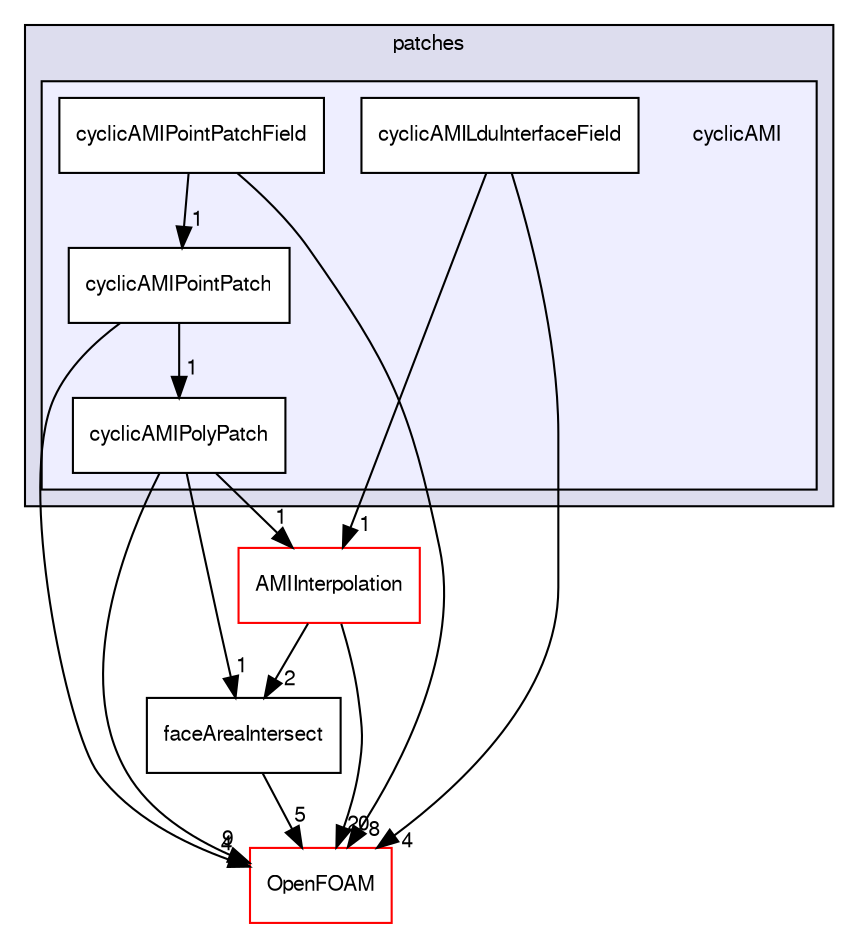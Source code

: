 digraph "src/meshTools/AMIInterpolation/patches/cyclicAMI" {
  bgcolor=transparent;
  compound=true
  node [ fontsize="10", fontname="FreeSans"];
  edge [ labelfontsize="10", labelfontname="FreeSans"];
  subgraph clusterdir_e48036504f77ea988a54ffba425a88d8 {
    graph [ bgcolor="#ddddee", pencolor="black", label="patches" fontname="FreeSans", fontsize="10", URL="dir_e48036504f77ea988a54ffba425a88d8.html"]
  subgraph clusterdir_cd74d29a05e94118a5acdbfd55a576bf {
    graph [ bgcolor="#eeeeff", pencolor="black", label="" URL="dir_cd74d29a05e94118a5acdbfd55a576bf.html"];
    dir_cd74d29a05e94118a5acdbfd55a576bf [shape=plaintext label="cyclicAMI"];
    dir_bd7aaef9017c5711f854c1098c4b6cf9 [shape=box label="cyclicAMILduInterfaceField" color="black" fillcolor="white" style="filled" URL="dir_bd7aaef9017c5711f854c1098c4b6cf9.html"];
    dir_7dfb4b845b68c3bcc1956ab13c79f58e [shape=box label="cyclicAMIPointPatch" color="black" fillcolor="white" style="filled" URL="dir_7dfb4b845b68c3bcc1956ab13c79f58e.html"];
    dir_daabfe1a99f466a9983eebdd8e23ada5 [shape=box label="cyclicAMIPointPatchField" color="black" fillcolor="white" style="filled" URL="dir_daabfe1a99f466a9983eebdd8e23ada5.html"];
    dir_9300e6878aecf6ebe6d2b2b6e48df6ac [shape=box label="cyclicAMIPolyPatch" color="black" fillcolor="white" style="filled" URL="dir_9300e6878aecf6ebe6d2b2b6e48df6ac.html"];
  }
  }
  dir_4ae445d483bd729388166adc3e791dcb [shape=box label="faceAreaIntersect" URL="dir_4ae445d483bd729388166adc3e791dcb.html"];
  dir_cc283432b470ffbfab40d5c39743e289 [shape=box label="AMIInterpolation" color="red" URL="dir_cc283432b470ffbfab40d5c39743e289.html"];
  dir_c5473ff19b20e6ec4dfe5c310b3778a8 [shape=box label="OpenFOAM" color="red" URL="dir_c5473ff19b20e6ec4dfe5c310b3778a8.html"];
  dir_4ae445d483bd729388166adc3e791dcb->dir_c5473ff19b20e6ec4dfe5c310b3778a8 [headlabel="5", labeldistance=1.5 headhref="dir_001573_001706.html"];
  dir_daabfe1a99f466a9983eebdd8e23ada5->dir_c5473ff19b20e6ec4dfe5c310b3778a8 [headlabel="8", labeldistance=1.5 headhref="dir_001590_001706.html"];
  dir_daabfe1a99f466a9983eebdd8e23ada5->dir_7dfb4b845b68c3bcc1956ab13c79f58e [headlabel="1", labeldistance=1.5 headhref="dir_001590_001589.html"];
  dir_cc283432b470ffbfab40d5c39743e289->dir_4ae445d483bd729388166adc3e791dcb [headlabel="2", labeldistance=1.5 headhref="dir_001566_001573.html"];
  dir_cc283432b470ffbfab40d5c39743e289->dir_c5473ff19b20e6ec4dfe5c310b3778a8 [headlabel="20", labeldistance=1.5 headhref="dir_001566_001706.html"];
  dir_7dfb4b845b68c3bcc1956ab13c79f58e->dir_c5473ff19b20e6ec4dfe5c310b3778a8 [headlabel="4", labeldistance=1.5 headhref="dir_001589_001706.html"];
  dir_7dfb4b845b68c3bcc1956ab13c79f58e->dir_9300e6878aecf6ebe6d2b2b6e48df6ac [headlabel="1", labeldistance=1.5 headhref="dir_001589_001591.html"];
  dir_9300e6878aecf6ebe6d2b2b6e48df6ac->dir_4ae445d483bd729388166adc3e791dcb [headlabel="1", labeldistance=1.5 headhref="dir_001591_001573.html"];
  dir_9300e6878aecf6ebe6d2b2b6e48df6ac->dir_cc283432b470ffbfab40d5c39743e289 [headlabel="1", labeldistance=1.5 headhref="dir_001591_001566.html"];
  dir_9300e6878aecf6ebe6d2b2b6e48df6ac->dir_c5473ff19b20e6ec4dfe5c310b3778a8 [headlabel="9", labeldistance=1.5 headhref="dir_001591_001706.html"];
  dir_bd7aaef9017c5711f854c1098c4b6cf9->dir_cc283432b470ffbfab40d5c39743e289 [headlabel="1", labeldistance=1.5 headhref="dir_001588_001566.html"];
  dir_bd7aaef9017c5711f854c1098c4b6cf9->dir_c5473ff19b20e6ec4dfe5c310b3778a8 [headlabel="4", labeldistance=1.5 headhref="dir_001588_001706.html"];
}
